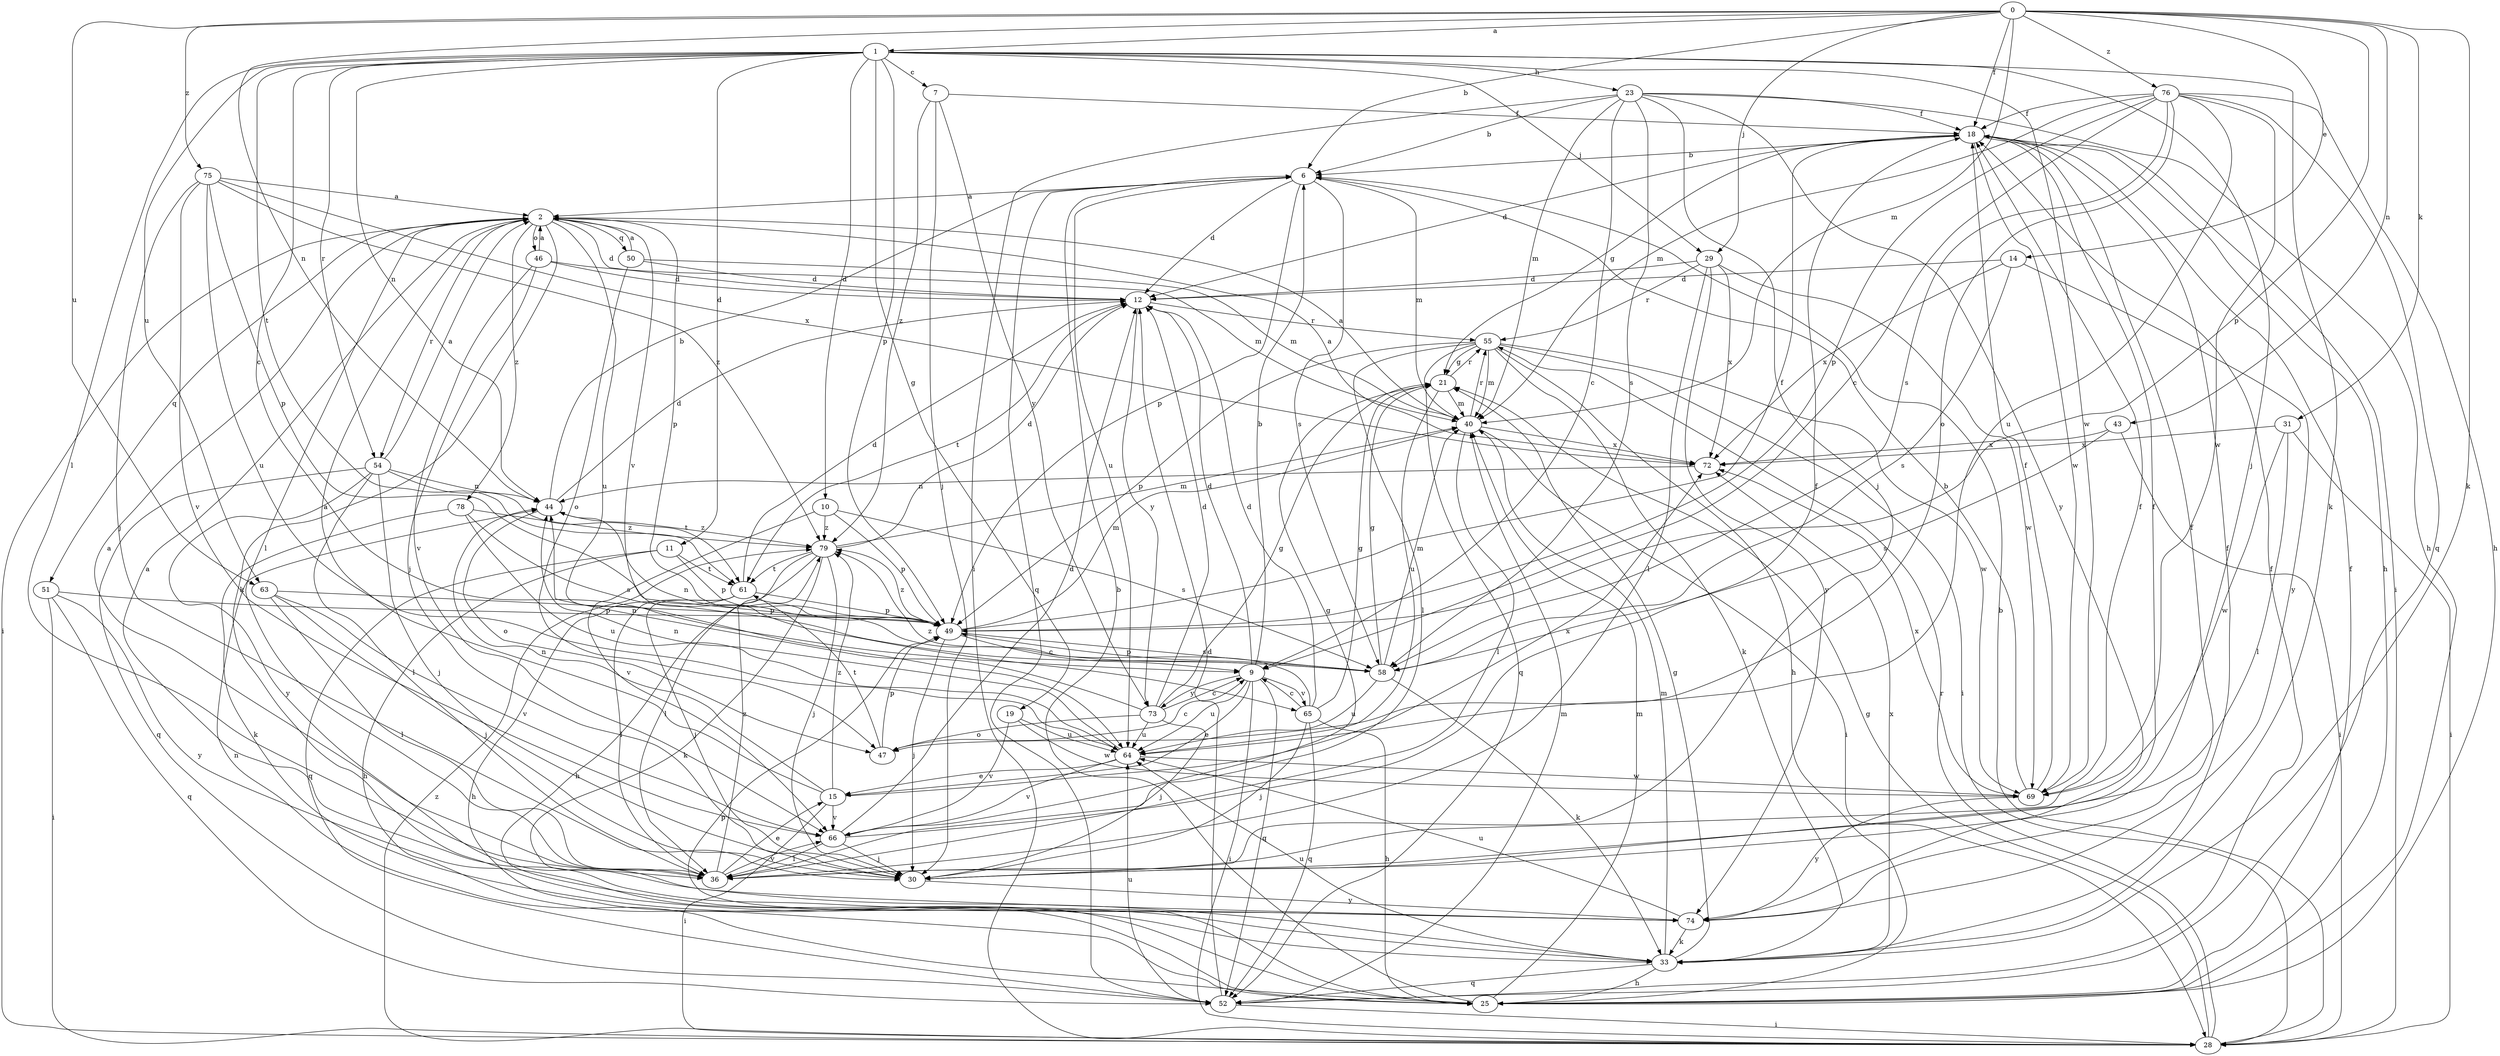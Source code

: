 strict digraph  {
0;
1;
2;
6;
7;
9;
10;
11;
12;
14;
15;
18;
19;
21;
23;
25;
28;
29;
30;
31;
33;
36;
40;
43;
44;
46;
47;
49;
50;
51;
52;
54;
55;
58;
61;
63;
64;
65;
66;
69;
72;
73;
74;
75;
76;
78;
79;
0 -> 1  [label=a];
0 -> 6  [label=b];
0 -> 14  [label=e];
0 -> 18  [label=f];
0 -> 29  [label=j];
0 -> 31  [label=k];
0 -> 33  [label=k];
0 -> 40  [label=m];
0 -> 43  [label=n];
0 -> 44  [label=n];
0 -> 49  [label=p];
0 -> 63  [label=u];
0 -> 75  [label=z];
0 -> 76  [label=z];
1 -> 7  [label=c];
1 -> 9  [label=c];
1 -> 10  [label=d];
1 -> 11  [label=d];
1 -> 19  [label=g];
1 -> 23  [label=h];
1 -> 29  [label=j];
1 -> 30  [label=j];
1 -> 33  [label=k];
1 -> 36  [label=l];
1 -> 44  [label=n];
1 -> 49  [label=p];
1 -> 54  [label=r];
1 -> 61  [label=t];
1 -> 63  [label=u];
1 -> 69  [label=w];
2 -> 12  [label=d];
2 -> 28  [label=i];
2 -> 33  [label=k];
2 -> 36  [label=l];
2 -> 46  [label=o];
2 -> 49  [label=p];
2 -> 50  [label=q];
2 -> 51  [label=q];
2 -> 54  [label=r];
2 -> 64  [label=u];
2 -> 65  [label=v];
2 -> 78  [label=z];
6 -> 2  [label=a];
6 -> 12  [label=d];
6 -> 40  [label=m];
6 -> 49  [label=p];
6 -> 52  [label=q];
6 -> 58  [label=s];
6 -> 64  [label=u];
7 -> 18  [label=f];
7 -> 30  [label=j];
7 -> 73  [label=y];
7 -> 79  [label=z];
9 -> 6  [label=b];
9 -> 12  [label=d];
9 -> 15  [label=e];
9 -> 28  [label=i];
9 -> 52  [label=q];
9 -> 64  [label=u];
9 -> 65  [label=v];
9 -> 73  [label=y];
10 -> 49  [label=p];
10 -> 58  [label=s];
10 -> 66  [label=v];
10 -> 79  [label=z];
11 -> 25  [label=h];
11 -> 49  [label=p];
11 -> 52  [label=q];
11 -> 61  [label=t];
12 -> 55  [label=r];
12 -> 61  [label=t];
12 -> 73  [label=y];
14 -> 12  [label=d];
14 -> 58  [label=s];
14 -> 72  [label=x];
14 -> 74  [label=y];
15 -> 2  [label=a];
15 -> 28  [label=i];
15 -> 44  [label=n];
15 -> 66  [label=v];
15 -> 72  [label=x];
15 -> 79  [label=z];
18 -> 6  [label=b];
18 -> 12  [label=d];
18 -> 21  [label=g];
18 -> 25  [label=h];
18 -> 28  [label=i];
18 -> 69  [label=w];
19 -> 64  [label=u];
19 -> 66  [label=v];
19 -> 69  [label=w];
21 -> 40  [label=m];
21 -> 55  [label=r];
21 -> 64  [label=u];
23 -> 6  [label=b];
23 -> 9  [label=c];
23 -> 18  [label=f];
23 -> 25  [label=h];
23 -> 28  [label=i];
23 -> 30  [label=j];
23 -> 40  [label=m];
23 -> 58  [label=s];
23 -> 74  [label=y];
25 -> 6  [label=b];
25 -> 18  [label=f];
25 -> 40  [label=m];
25 -> 44  [label=n];
25 -> 49  [label=p];
28 -> 6  [label=b];
28 -> 21  [label=g];
28 -> 55  [label=r];
28 -> 79  [label=z];
29 -> 12  [label=d];
29 -> 36  [label=l];
29 -> 55  [label=r];
29 -> 69  [label=w];
29 -> 72  [label=x];
29 -> 74  [label=y];
30 -> 18  [label=f];
30 -> 74  [label=y];
31 -> 28  [label=i];
31 -> 36  [label=l];
31 -> 69  [label=w];
31 -> 72  [label=x];
33 -> 18  [label=f];
33 -> 21  [label=g];
33 -> 25  [label=h];
33 -> 40  [label=m];
33 -> 52  [label=q];
33 -> 64  [label=u];
33 -> 72  [label=x];
36 -> 2  [label=a];
36 -> 15  [label=e];
36 -> 18  [label=f];
36 -> 66  [label=v];
36 -> 79  [label=z];
40 -> 2  [label=a];
40 -> 28  [label=i];
40 -> 36  [label=l];
40 -> 55  [label=r];
40 -> 72  [label=x];
43 -> 28  [label=i];
43 -> 58  [label=s];
43 -> 72  [label=x];
44 -> 6  [label=b];
44 -> 12  [label=d];
44 -> 47  [label=o];
44 -> 79  [label=z];
46 -> 2  [label=a];
46 -> 12  [label=d];
46 -> 30  [label=j];
46 -> 40  [label=m];
46 -> 66  [label=v];
47 -> 9  [label=c];
47 -> 49  [label=p];
47 -> 61  [label=t];
49 -> 9  [label=c];
49 -> 18  [label=f];
49 -> 30  [label=j];
49 -> 40  [label=m];
49 -> 58  [label=s];
49 -> 79  [label=z];
50 -> 2  [label=a];
50 -> 12  [label=d];
50 -> 40  [label=m];
50 -> 47  [label=o];
51 -> 28  [label=i];
51 -> 49  [label=p];
51 -> 52  [label=q];
51 -> 74  [label=y];
52 -> 12  [label=d];
52 -> 18  [label=f];
52 -> 28  [label=i];
52 -> 40  [label=m];
52 -> 64  [label=u];
54 -> 2  [label=a];
54 -> 30  [label=j];
54 -> 36  [label=l];
54 -> 44  [label=n];
54 -> 52  [label=q];
54 -> 61  [label=t];
54 -> 74  [label=y];
55 -> 21  [label=g];
55 -> 25  [label=h];
55 -> 28  [label=i];
55 -> 33  [label=k];
55 -> 36  [label=l];
55 -> 40  [label=m];
55 -> 49  [label=p];
55 -> 52  [label=q];
55 -> 69  [label=w];
58 -> 21  [label=g];
58 -> 33  [label=k];
58 -> 40  [label=m];
58 -> 44  [label=n];
58 -> 49  [label=p];
58 -> 64  [label=u];
61 -> 12  [label=d];
61 -> 25  [label=h];
61 -> 30  [label=j];
61 -> 36  [label=l];
61 -> 49  [label=p];
63 -> 30  [label=j];
63 -> 36  [label=l];
63 -> 49  [label=p];
63 -> 66  [label=v];
64 -> 15  [label=e];
64 -> 44  [label=n];
64 -> 66  [label=v];
64 -> 69  [label=w];
65 -> 9  [label=c];
65 -> 12  [label=d];
65 -> 21  [label=g];
65 -> 25  [label=h];
65 -> 30  [label=j];
65 -> 52  [label=q];
65 -> 79  [label=z];
66 -> 12  [label=d];
66 -> 18  [label=f];
66 -> 21  [label=g];
66 -> 30  [label=j];
66 -> 36  [label=l];
69 -> 6  [label=b];
69 -> 18  [label=f];
69 -> 72  [label=x];
69 -> 74  [label=y];
72 -> 2  [label=a];
72 -> 44  [label=n];
73 -> 9  [label=c];
73 -> 12  [label=d];
73 -> 21  [label=g];
73 -> 30  [label=j];
73 -> 44  [label=n];
73 -> 47  [label=o];
73 -> 64  [label=u];
74 -> 2  [label=a];
74 -> 18  [label=f];
74 -> 33  [label=k];
74 -> 64  [label=u];
75 -> 2  [label=a];
75 -> 30  [label=j];
75 -> 49  [label=p];
75 -> 64  [label=u];
75 -> 66  [label=v];
75 -> 72  [label=x];
75 -> 79  [label=z];
76 -> 9  [label=c];
76 -> 18  [label=f];
76 -> 25  [label=h];
76 -> 40  [label=m];
76 -> 47  [label=o];
76 -> 49  [label=p];
76 -> 52  [label=q];
76 -> 58  [label=s];
76 -> 64  [label=u];
76 -> 69  [label=w];
78 -> 33  [label=k];
78 -> 58  [label=s];
78 -> 64  [label=u];
78 -> 79  [label=z];
79 -> 12  [label=d];
79 -> 25  [label=h];
79 -> 30  [label=j];
79 -> 33  [label=k];
79 -> 36  [label=l];
79 -> 40  [label=m];
79 -> 61  [label=t];
}
